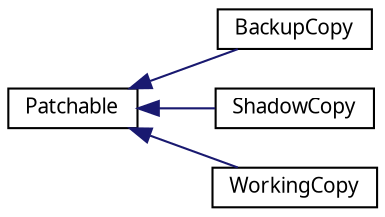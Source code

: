 digraph G
{
  edge [fontname="FreeSans.ttf",fontsize="10",labelfontname="FreeSans.ttf",labelfontsize="10"];
  node [fontname="FreeSans.ttf",fontsize="10",shape=record];
  rankdir=LR;
  Node1 [label="Patchable",height=0.2,width=0.4,color="black", fillcolor="white", style="filled",URL="$class_patchable.html"];
  Node1 -> Node2 [dir=back,color="midnightblue",fontsize="10",style="solid",fontname="FreeSans.ttf"];
  Node2 [label="BackupCopy",height=0.2,width=0.4,color="black", fillcolor="white", style="filled",URL="$class_backup_copy.html"];
  Node1 -> Node3 [dir=back,color="midnightblue",fontsize="10",style="solid",fontname="FreeSans.ttf"];
  Node3 [label="ShadowCopy",height=0.2,width=0.4,color="black", fillcolor="white", style="filled",URL="$class_shadow_copy.html"];
  Node1 -> Node4 [dir=back,color="midnightblue",fontsize="10",style="solid",fontname="FreeSans.ttf"];
  Node4 [label="WorkingCopy",height=0.2,width=0.4,color="black", fillcolor="white", style="filled",URL="$class_working_copy.html"];
}
